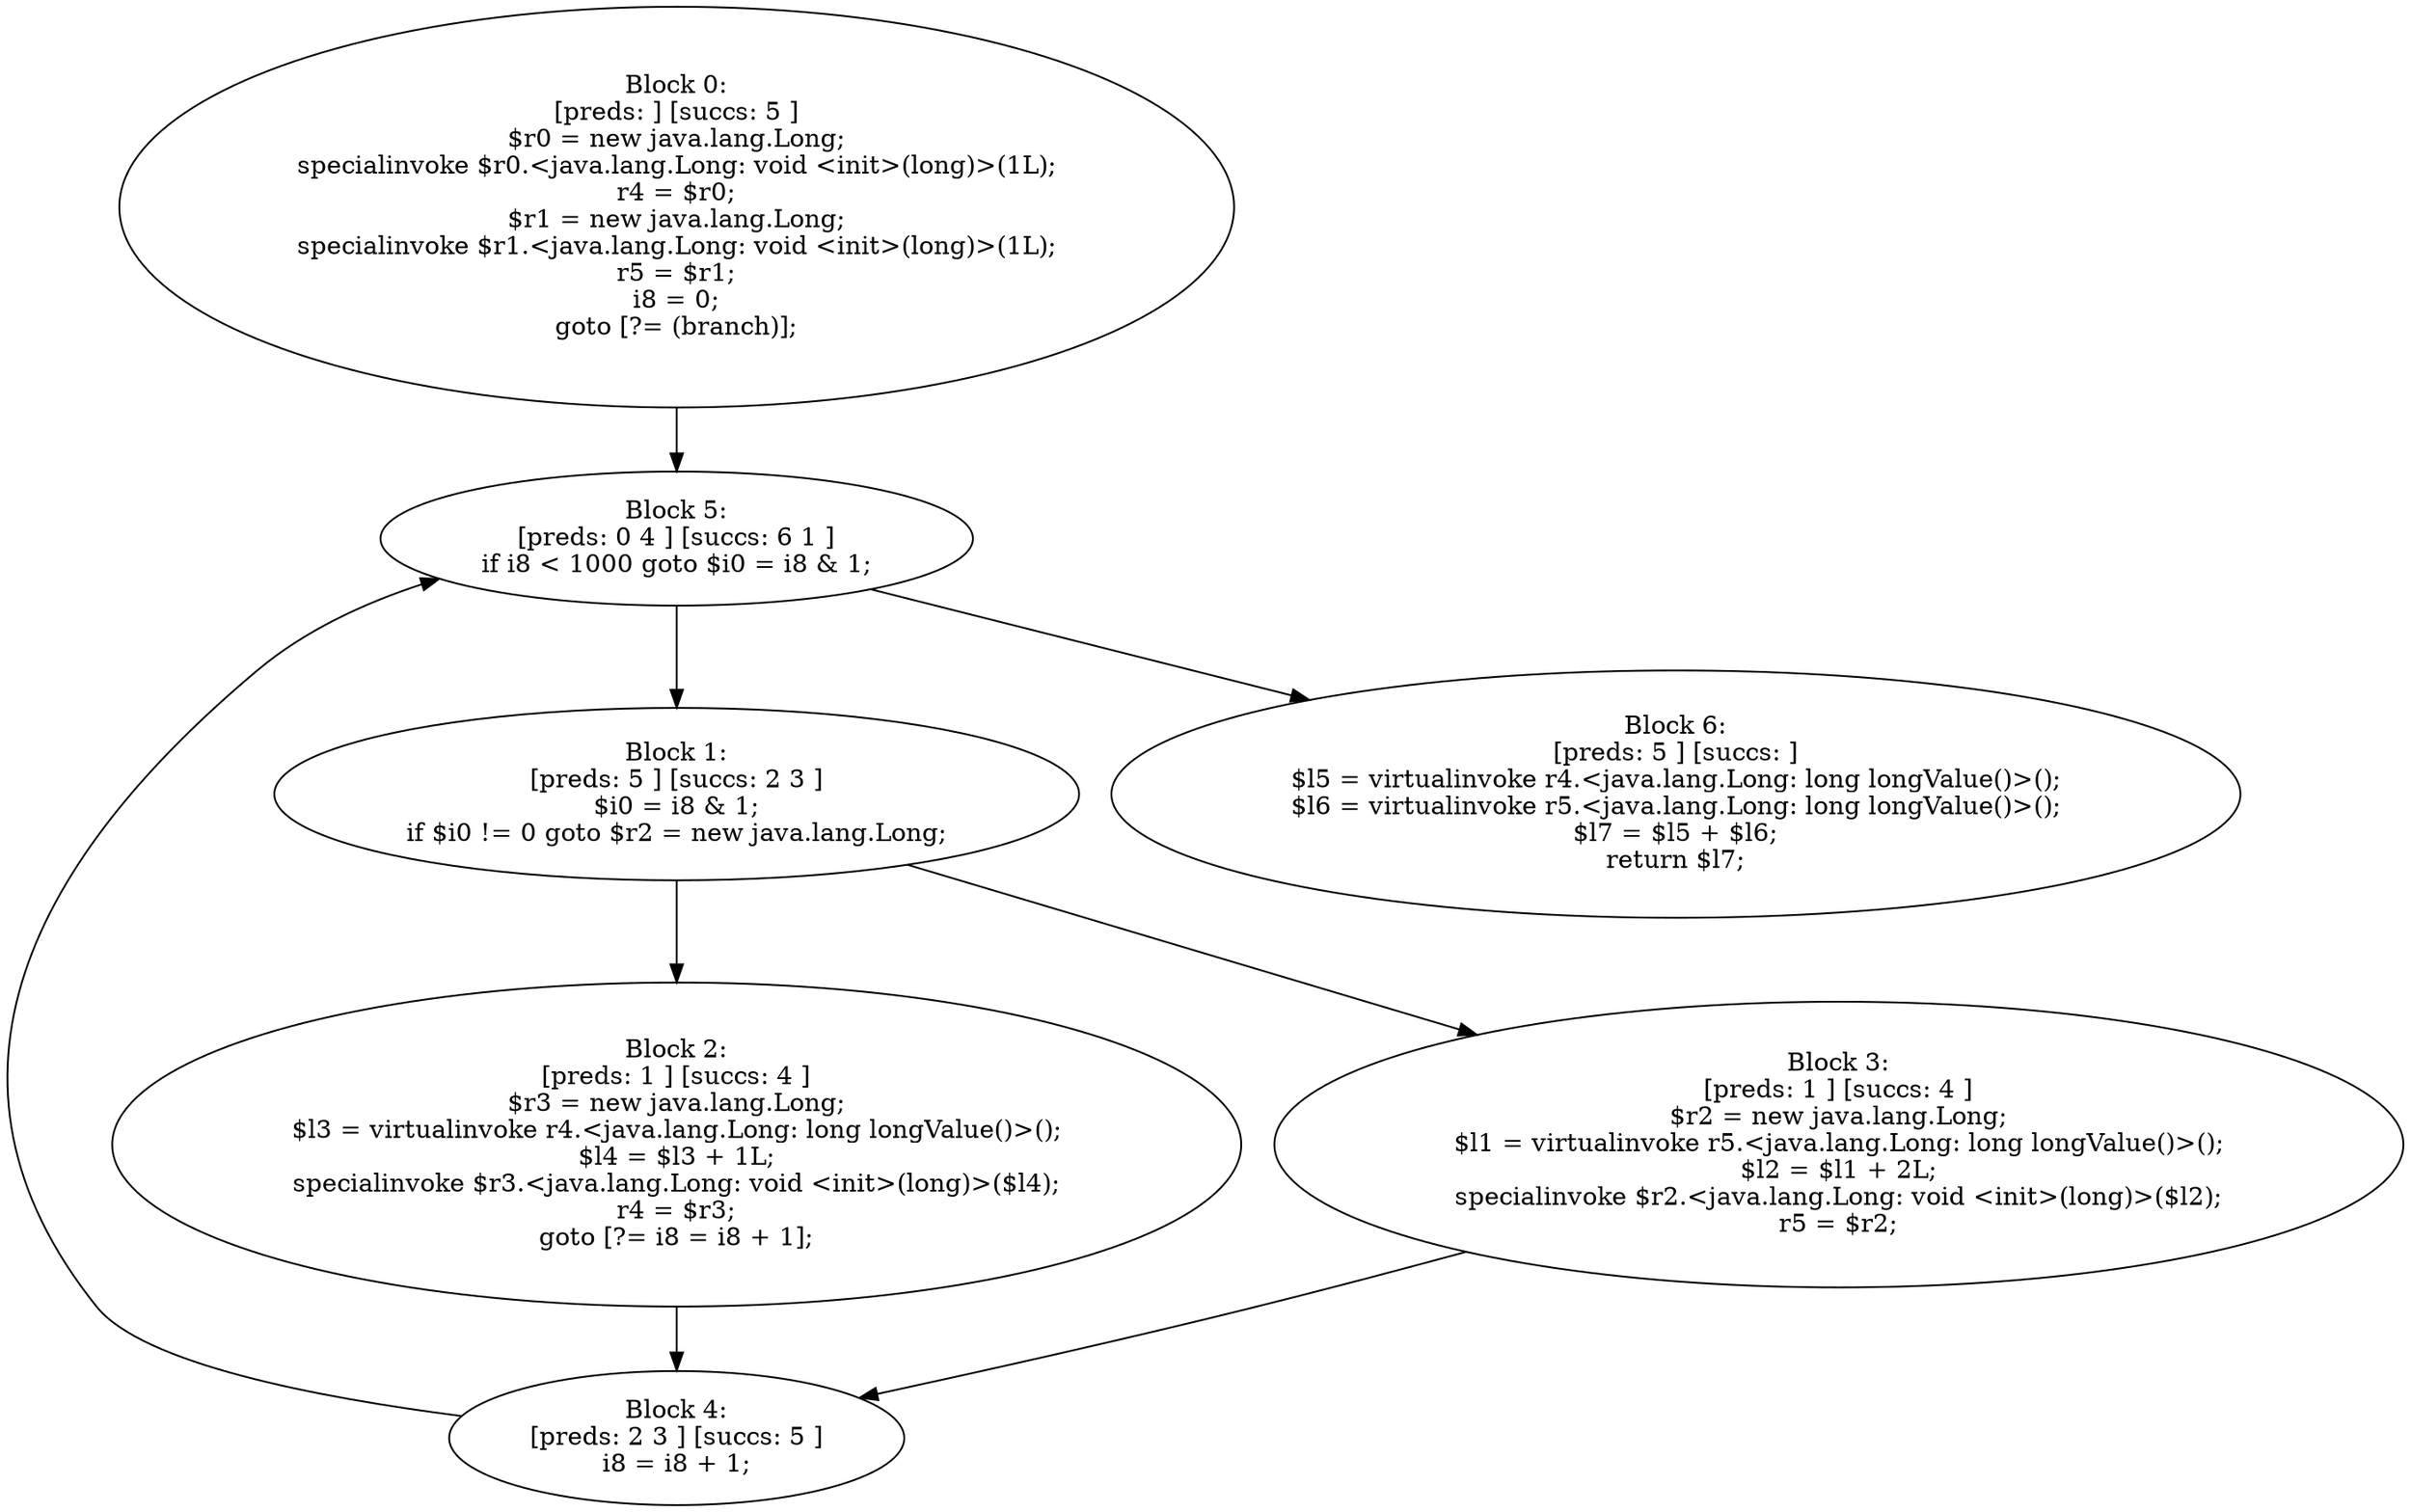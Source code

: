 digraph "unitGraph" {
    "Block 0:
[preds: ] [succs: 5 ]
$r0 = new java.lang.Long;
specialinvoke $r0.<java.lang.Long: void <init>(long)>(1L);
r4 = $r0;
$r1 = new java.lang.Long;
specialinvoke $r1.<java.lang.Long: void <init>(long)>(1L);
r5 = $r1;
i8 = 0;
goto [?= (branch)];
"
    "Block 1:
[preds: 5 ] [succs: 2 3 ]
$i0 = i8 & 1;
if $i0 != 0 goto $r2 = new java.lang.Long;
"
    "Block 2:
[preds: 1 ] [succs: 4 ]
$r3 = new java.lang.Long;
$l3 = virtualinvoke r4.<java.lang.Long: long longValue()>();
$l4 = $l3 + 1L;
specialinvoke $r3.<java.lang.Long: void <init>(long)>($l4);
r4 = $r3;
goto [?= i8 = i8 + 1];
"
    "Block 3:
[preds: 1 ] [succs: 4 ]
$r2 = new java.lang.Long;
$l1 = virtualinvoke r5.<java.lang.Long: long longValue()>();
$l2 = $l1 + 2L;
specialinvoke $r2.<java.lang.Long: void <init>(long)>($l2);
r5 = $r2;
"
    "Block 4:
[preds: 2 3 ] [succs: 5 ]
i8 = i8 + 1;
"
    "Block 5:
[preds: 0 4 ] [succs: 6 1 ]
if i8 < 1000 goto $i0 = i8 & 1;
"
    "Block 6:
[preds: 5 ] [succs: ]
$l5 = virtualinvoke r4.<java.lang.Long: long longValue()>();
$l6 = virtualinvoke r5.<java.lang.Long: long longValue()>();
$l7 = $l5 + $l6;
return $l7;
"
    "Block 0:
[preds: ] [succs: 5 ]
$r0 = new java.lang.Long;
specialinvoke $r0.<java.lang.Long: void <init>(long)>(1L);
r4 = $r0;
$r1 = new java.lang.Long;
specialinvoke $r1.<java.lang.Long: void <init>(long)>(1L);
r5 = $r1;
i8 = 0;
goto [?= (branch)];
"->"Block 5:
[preds: 0 4 ] [succs: 6 1 ]
if i8 < 1000 goto $i0 = i8 & 1;
";
    "Block 1:
[preds: 5 ] [succs: 2 3 ]
$i0 = i8 & 1;
if $i0 != 0 goto $r2 = new java.lang.Long;
"->"Block 2:
[preds: 1 ] [succs: 4 ]
$r3 = new java.lang.Long;
$l3 = virtualinvoke r4.<java.lang.Long: long longValue()>();
$l4 = $l3 + 1L;
specialinvoke $r3.<java.lang.Long: void <init>(long)>($l4);
r4 = $r3;
goto [?= i8 = i8 + 1];
";
    "Block 1:
[preds: 5 ] [succs: 2 3 ]
$i0 = i8 & 1;
if $i0 != 0 goto $r2 = new java.lang.Long;
"->"Block 3:
[preds: 1 ] [succs: 4 ]
$r2 = new java.lang.Long;
$l1 = virtualinvoke r5.<java.lang.Long: long longValue()>();
$l2 = $l1 + 2L;
specialinvoke $r2.<java.lang.Long: void <init>(long)>($l2);
r5 = $r2;
";
    "Block 2:
[preds: 1 ] [succs: 4 ]
$r3 = new java.lang.Long;
$l3 = virtualinvoke r4.<java.lang.Long: long longValue()>();
$l4 = $l3 + 1L;
specialinvoke $r3.<java.lang.Long: void <init>(long)>($l4);
r4 = $r3;
goto [?= i8 = i8 + 1];
"->"Block 4:
[preds: 2 3 ] [succs: 5 ]
i8 = i8 + 1;
";
    "Block 3:
[preds: 1 ] [succs: 4 ]
$r2 = new java.lang.Long;
$l1 = virtualinvoke r5.<java.lang.Long: long longValue()>();
$l2 = $l1 + 2L;
specialinvoke $r2.<java.lang.Long: void <init>(long)>($l2);
r5 = $r2;
"->"Block 4:
[preds: 2 3 ] [succs: 5 ]
i8 = i8 + 1;
";
    "Block 4:
[preds: 2 3 ] [succs: 5 ]
i8 = i8 + 1;
"->"Block 5:
[preds: 0 4 ] [succs: 6 1 ]
if i8 < 1000 goto $i0 = i8 & 1;
";
    "Block 5:
[preds: 0 4 ] [succs: 6 1 ]
if i8 < 1000 goto $i0 = i8 & 1;
"->"Block 6:
[preds: 5 ] [succs: ]
$l5 = virtualinvoke r4.<java.lang.Long: long longValue()>();
$l6 = virtualinvoke r5.<java.lang.Long: long longValue()>();
$l7 = $l5 + $l6;
return $l7;
";
    "Block 5:
[preds: 0 4 ] [succs: 6 1 ]
if i8 < 1000 goto $i0 = i8 & 1;
"->"Block 1:
[preds: 5 ] [succs: 2 3 ]
$i0 = i8 & 1;
if $i0 != 0 goto $r2 = new java.lang.Long;
";
}
